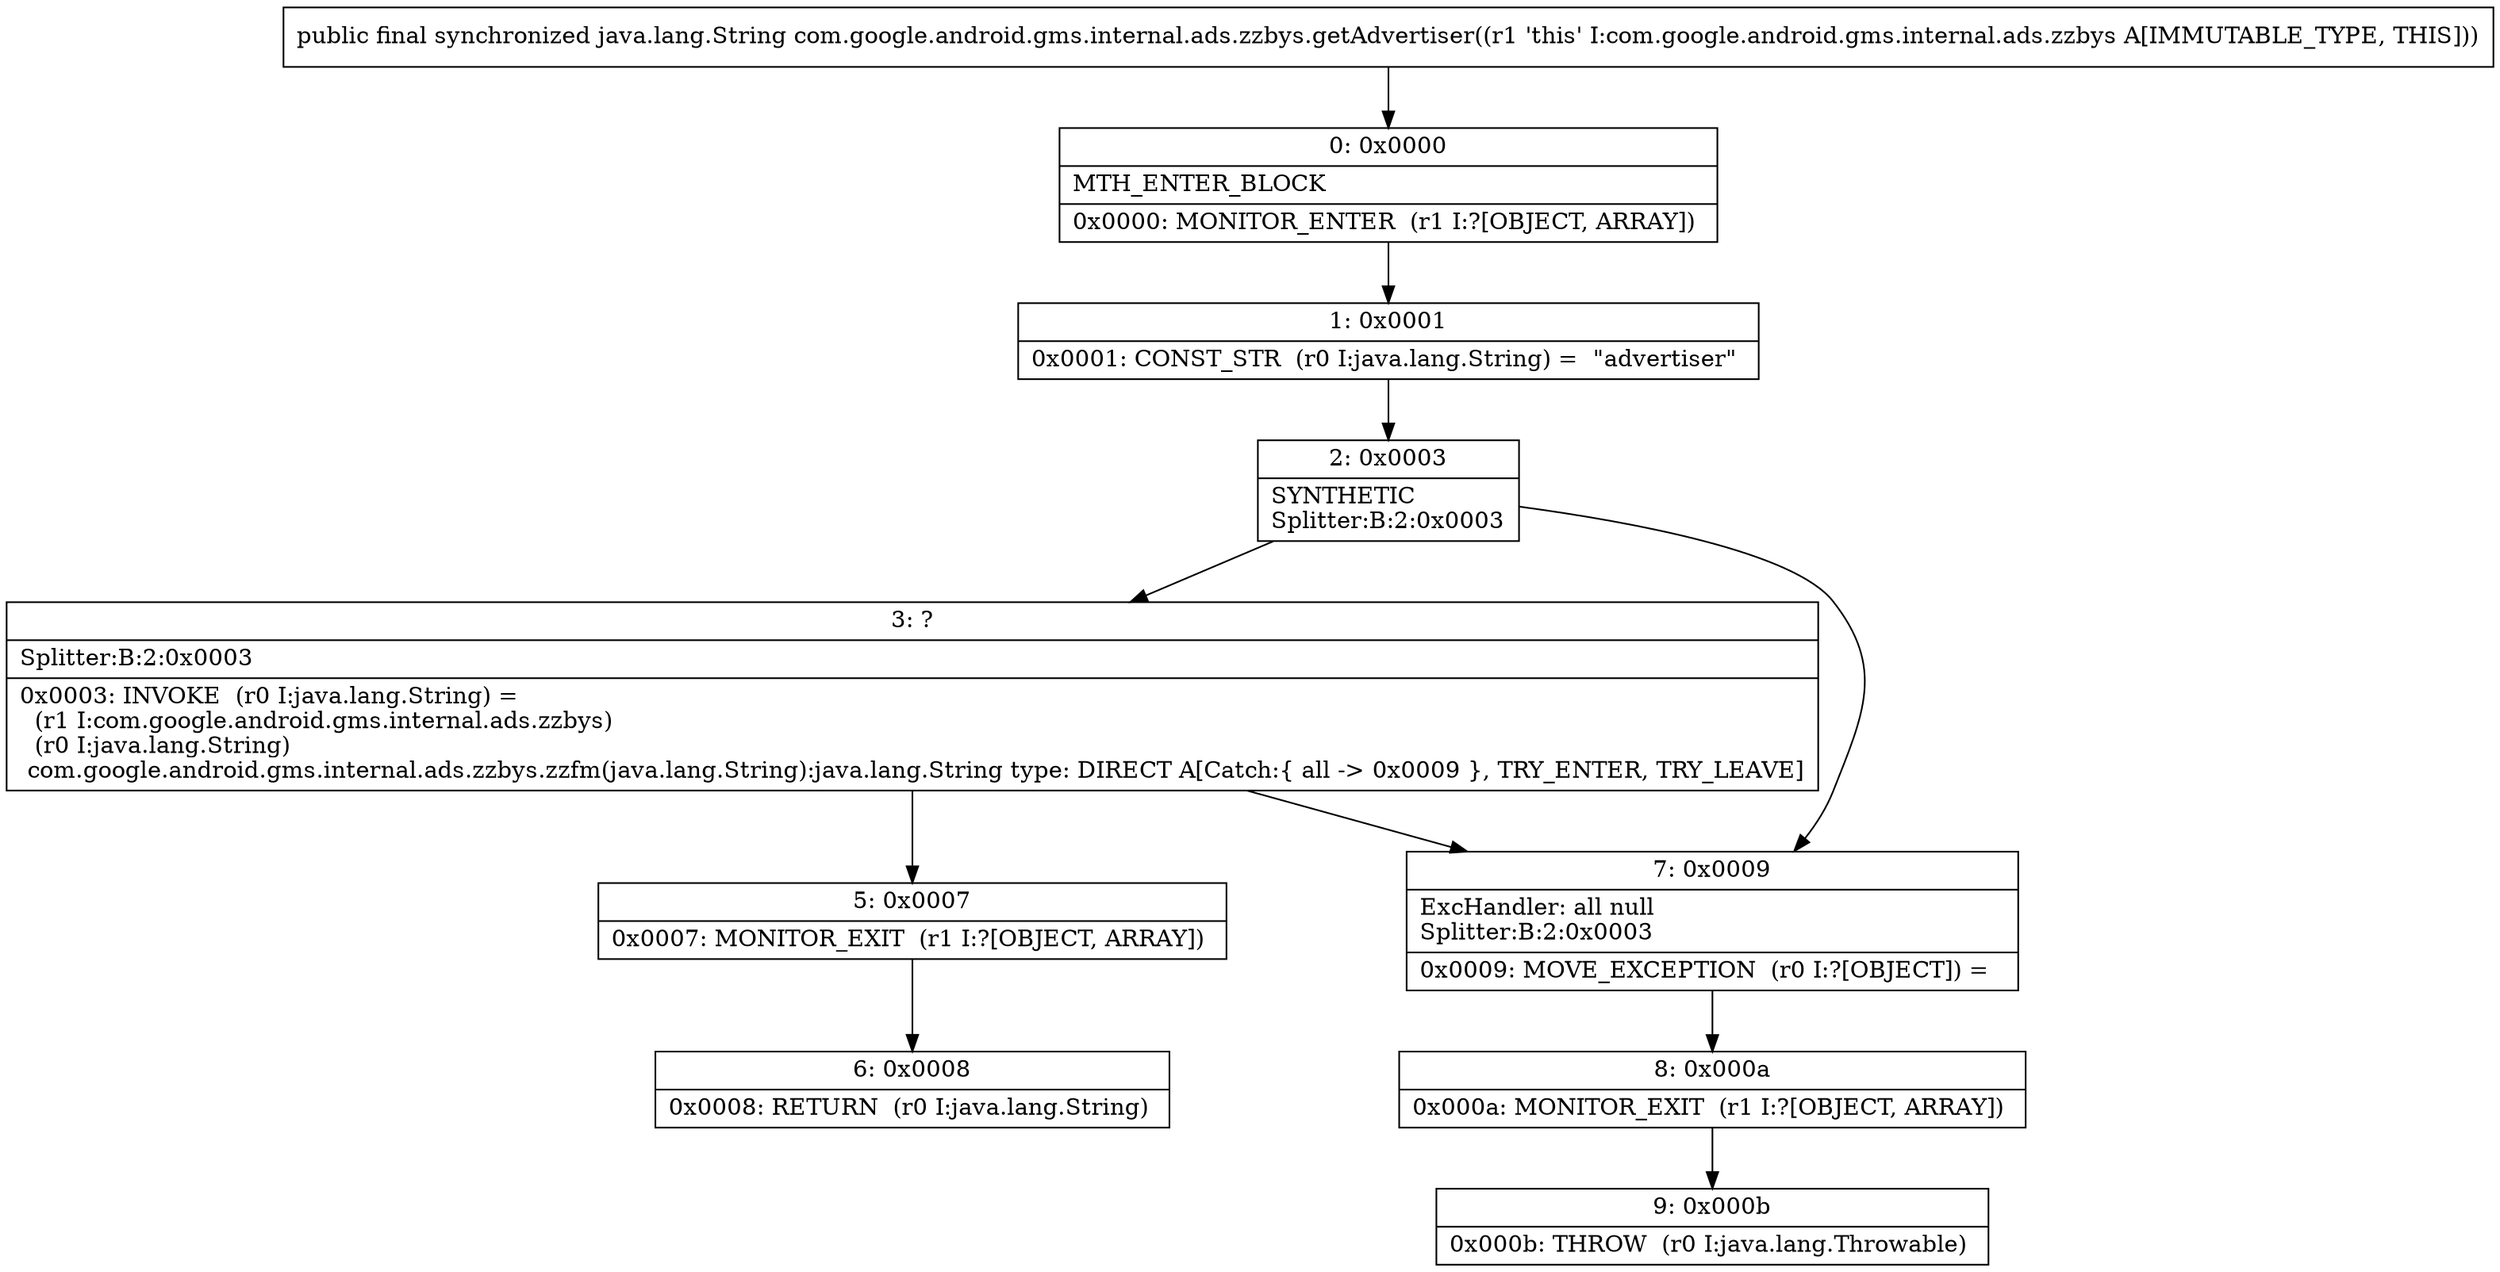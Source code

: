 digraph "CFG forcom.google.android.gms.internal.ads.zzbys.getAdvertiser()Ljava\/lang\/String;" {
Node_0 [shape=record,label="{0\:\ 0x0000|MTH_ENTER_BLOCK\l|0x0000: MONITOR_ENTER  (r1 I:?[OBJECT, ARRAY]) \l}"];
Node_1 [shape=record,label="{1\:\ 0x0001|0x0001: CONST_STR  (r0 I:java.lang.String) =  \"advertiser\" \l}"];
Node_2 [shape=record,label="{2\:\ 0x0003|SYNTHETIC\lSplitter:B:2:0x0003\l}"];
Node_3 [shape=record,label="{3\:\ ?|Splitter:B:2:0x0003\l|0x0003: INVOKE  (r0 I:java.lang.String) = \l  (r1 I:com.google.android.gms.internal.ads.zzbys)\l  (r0 I:java.lang.String)\l com.google.android.gms.internal.ads.zzbys.zzfm(java.lang.String):java.lang.String type: DIRECT A[Catch:\{ all \-\> 0x0009 \}, TRY_ENTER, TRY_LEAVE]\l}"];
Node_5 [shape=record,label="{5\:\ 0x0007|0x0007: MONITOR_EXIT  (r1 I:?[OBJECT, ARRAY]) \l}"];
Node_6 [shape=record,label="{6\:\ 0x0008|0x0008: RETURN  (r0 I:java.lang.String) \l}"];
Node_7 [shape=record,label="{7\:\ 0x0009|ExcHandler: all null\lSplitter:B:2:0x0003\l|0x0009: MOVE_EXCEPTION  (r0 I:?[OBJECT]) =  \l}"];
Node_8 [shape=record,label="{8\:\ 0x000a|0x000a: MONITOR_EXIT  (r1 I:?[OBJECT, ARRAY]) \l}"];
Node_9 [shape=record,label="{9\:\ 0x000b|0x000b: THROW  (r0 I:java.lang.Throwable) \l}"];
MethodNode[shape=record,label="{public final synchronized java.lang.String com.google.android.gms.internal.ads.zzbys.getAdvertiser((r1 'this' I:com.google.android.gms.internal.ads.zzbys A[IMMUTABLE_TYPE, THIS])) }"];
MethodNode -> Node_0;
Node_0 -> Node_1;
Node_1 -> Node_2;
Node_2 -> Node_3;
Node_2 -> Node_7;
Node_3 -> Node_7;
Node_3 -> Node_5;
Node_5 -> Node_6;
Node_7 -> Node_8;
Node_8 -> Node_9;
}

